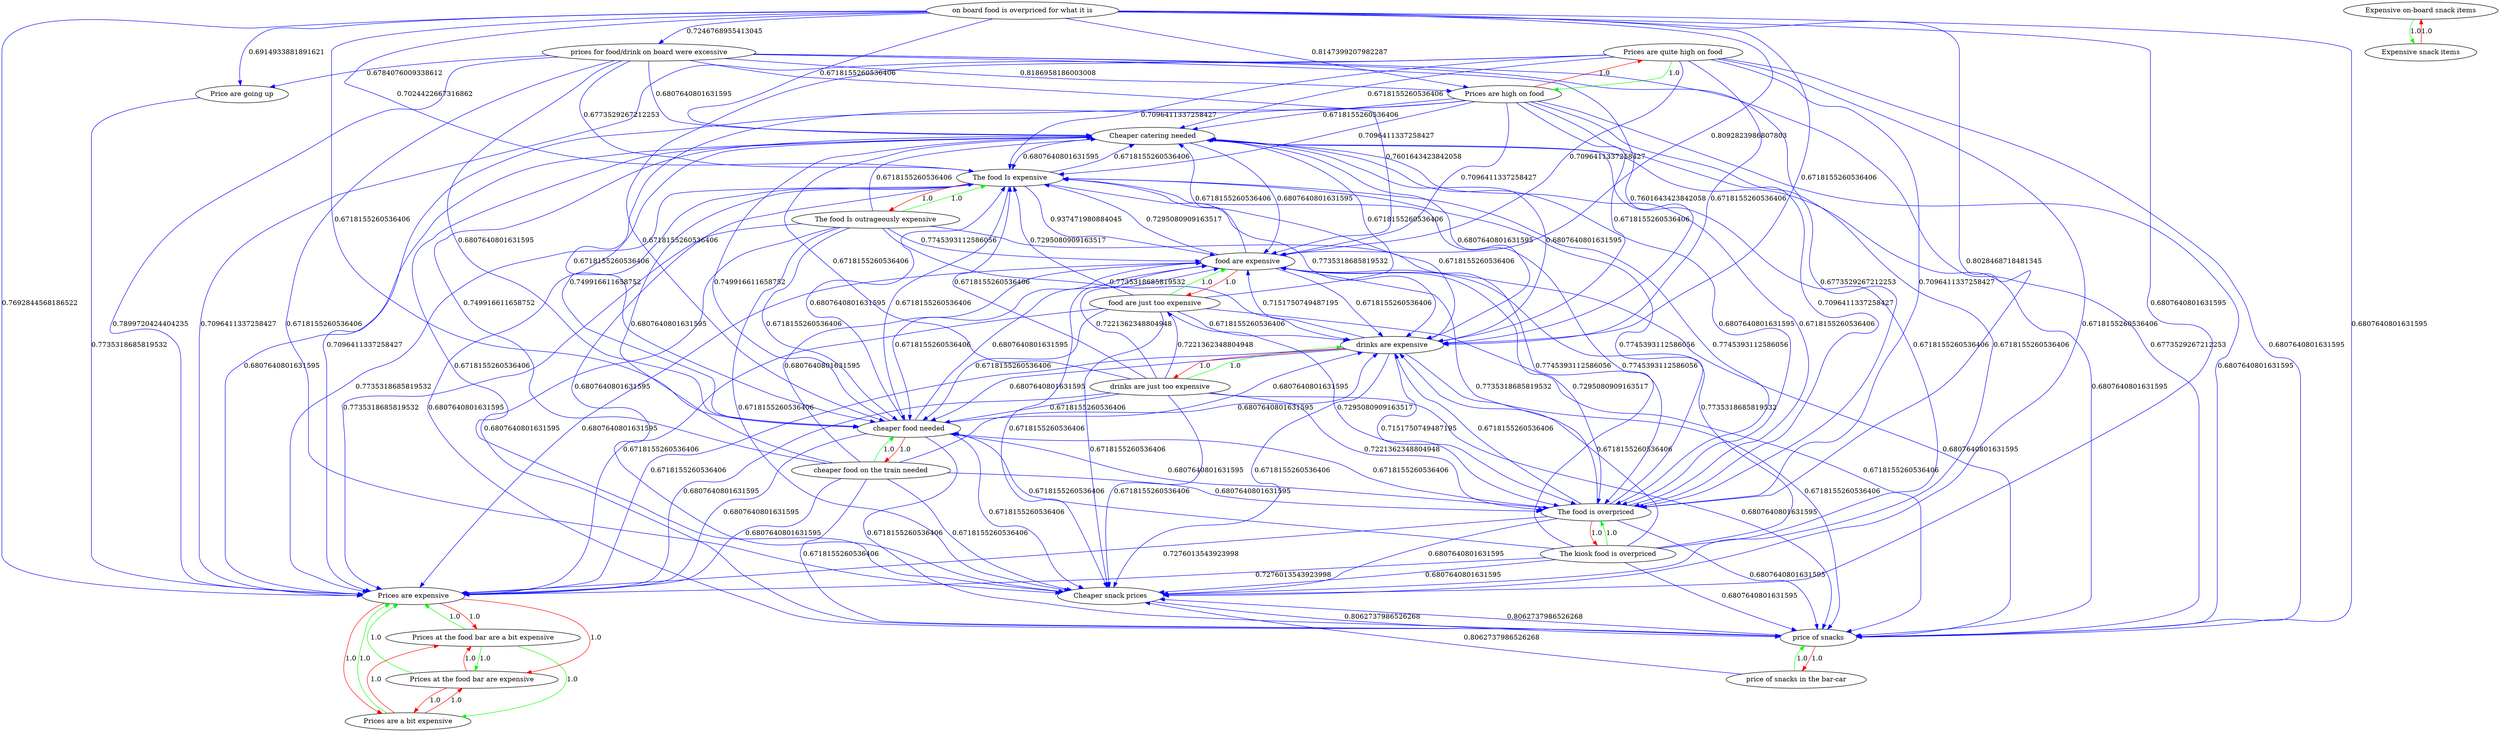 digraph rawGraph {
"Cheaper catering needed";"Cheaper snack prices";"Expensive on-board snack items";"Expensive snack items";"Price are going up";"Prices are quite high on food";"Prices are high on food";"Prices at the food bar are a bit expensive";"Prices at the food bar are expensive";"Prices are expensive";"Prices are a bit expensive";"The food Is outrageously expensive";"The food Is expensive";"The kiosk food is overpriced";"The food is overpriced";"cheaper food on the train needed";"cheaper food needed";"drinks are just too expensive";"drinks are expensive";"food are just too expensive";"food are expensive";"on board food is overpriced for what it is";"price of snacks in the bar-car";"price of snacks";"prices for food/drink on board were excessive";"Expensive on-board snack items" -> "Expensive snack items" [label=1.0] [color=green]
"Expensive snack items" -> "Expensive on-board snack items" [label=1.0] [color=red]
"Prices are quite high on food" -> "Prices are high on food" [label=1.0] [color=green]
"Prices are high on food" -> "Prices are quite high on food" [label=1.0] [color=red]
"Prices at the food bar are a bit expensive" -> "Prices at the food bar are expensive" [label=1.0] [color=green]
"Prices at the food bar are expensive" -> "Prices are expensive" [label=1.0] [color=green]
"Prices at the food bar are a bit expensive" -> "Prices are a bit expensive" [label=1.0] [color=green]
"Prices are a bit expensive" -> "Prices are expensive" [label=1.0] [color=green]
"Prices at the food bar are a bit expensive" -> "Prices are expensive" [label=1.0] [color=green]
"Prices at the food bar are expensive" -> "Prices at the food bar are a bit expensive" [label=1.0] [color=red]
"Prices at the food bar are expensive" -> "Prices are a bit expensive" [label=1.0] [color=red]
"Prices are expensive" -> "Prices at the food bar are a bit expensive" [label=1.0] [color=red]
"Prices are expensive" -> "Prices at the food bar are expensive" [label=1.0] [color=red]
"Prices are expensive" -> "Prices are a bit expensive" [label=1.0] [color=red]
"Prices are a bit expensive" -> "Prices at the food bar are a bit expensive" [label=1.0] [color=red]
"Prices are a bit expensive" -> "Prices at the food bar are expensive" [label=1.0] [color=red]
"Cheaper catering needed" -> "Prices are expensive" [label=0.6807640801631595] [color=blue]
"Prices are high on food" -> "Prices are expensive" [label=0.7096411337258427] [color=blue]
"Price are going up" -> "Prices are expensive" [label=0.7735318685819532] [color=blue]
"Prices are quite high on food" -> "Prices are expensive" [label=0.7096411337258427] [color=blue]
"The food Is outrageously expensive" -> "The food Is expensive" [label=1.0] [color=green]
"The food Is expensive" -> "The food Is outrageously expensive" [label=1.0] [color=red]
"The food Is expensive" -> "Prices are expensive" [label=0.7735318685819532] [color=blue]
"The kiosk food is overpriced" -> "The food is overpriced" [label=1.0] [color=green]
"The food is overpriced" -> "The kiosk food is overpriced" [label=1.0] [color=red]
"The food is overpriced" -> "The food Is expensive" [label=0.7745393112586056] [color=blue]
"The food Is expensive" -> "The food is overpriced" [label=0.7745393112586056] [color=blue]
"The food is overpriced" -> "Prices are expensive" [label=0.7276013543923998] [color=blue]
"The food is overpriced" -> "Cheaper snack prices" [label=0.6807640801631595] [color=blue]
"The kiosk food is overpriced" -> "The food Is expensive" [label=0.7745393112586056] [color=blue]
"The kiosk food is overpriced" -> "Prices are expensive" [label=0.7276013543923998] [color=blue]
"cheaper food on the train needed" -> "cheaper food needed" [label=1.0] [color=green]
"cheaper food needed" -> "cheaper food on the train needed" [label=1.0] [color=red]
"Cheaper catering needed" -> "cheaper food needed" [label=0.749916611658752] [color=blue]
"cheaper food needed" -> "Cheaper catering needed" [label=0.749916611658752] [color=blue]
"cheaper food needed" -> "Prices are expensive" [label=0.6807640801631595] [color=blue]
"cheaper food on the train needed" -> "Cheaper catering needed" [label=0.749916611658752] [color=blue]
"drinks are just too expensive" -> "drinks are expensive" [label=1.0] [color=green]
"drinks are expensive" -> "drinks are just too expensive" [label=1.0] [color=red]
"drinks are expensive" -> "The food Is expensive" [label=0.6718155260536406] [color=blue]
"The food Is expensive" -> "drinks are expensive" [label=0.7735318685819532] [color=blue]
"Cheaper catering needed" -> "drinks are expensive" [label=0.6807640801631595] [color=blue]
"drinks are expensive" -> "cheaper food needed" [label=0.6807640801631595] [color=blue]
"cheaper food needed" -> "drinks are expensive" [label=0.6807640801631595] [color=blue]
"food are just too expensive" -> "food are expensive" [label=1.0] [color=green]
"food are expensive" -> "food are just too expensive" [label=1.0] [color=red]
"The food is overpriced" -> "food are expensive" [label=0.7735318685819532] [color=blue]
"food are expensive" -> "The food Is expensive" [label=0.7295080909163517] [color=blue]
"The food Is expensive" -> "food are expensive" [label=0.937471980884045] [color=blue]
"Cheaper catering needed" -> "food are expensive" [label=0.6807640801631595] [color=blue]
"Prices are high on food" -> "food are expensive" [label=0.7096411337258427] [color=blue]
"drinks are expensive" -> "food are expensive" [label=0.7151750749487195] [color=blue]
"drinks are just too expensive" -> "food are just too expensive" [label=0.7221362348804948] [color=blue]
"food are expensive" -> "The food is overpriced" [label=0.7295080909163517] [color=blue]
"on board food is overpriced for what it is" -> "The food is overpriced" [label=0.8028468718481345] [color=blue]
"on board food is overpriced for what it is" -> "food are expensive" [label=0.8092823986807803] [color=blue]
"on board food is overpriced for what it is" -> "The food Is expensive" [label=0.7024422667316862] [color=blue]
"on board food is overpriced for what it is" -> "Prices are expensive" [label=0.7692844568186522] [color=blue]
"on board food is overpriced for what it is" -> "Prices are high on food" [label=0.8147399207982287] [color=blue]
"on board food is overpriced for what it is" -> "Price are going up" [label=0.6914933881891621] [color=blue]
"on board food is overpriced for what it is" -> "Cheaper snack prices" [label=0.6807640801631595] [color=blue]
"price of snacks in the bar-car" -> "price of snacks" [label=1.0] [color=green]
"price of snacks" -> "price of snacks in the bar-car" [label=1.0] [color=red]
"The food is overpriced" -> "price of snacks" [label=0.6807640801631595] [color=blue]
"on board food is overpriced for what it is" -> "price of snacks" [label=0.6807640801631595] [color=blue]
"price of snacks" -> "Cheaper snack prices" [label=0.8062737986526268] [color=blue]
"Cheaper snack prices" -> "price of snacks" [label=0.8062737986526268] [color=blue]
"price of snacks in the bar-car" -> "Cheaper snack prices" [label=0.8062737986526268] [color=blue]
"prices for food/drink on board were excessive" -> "The food is overpriced" [label=0.6773529267212253] [color=blue]
"on board food is overpriced for what it is" -> "prices for food/drink on board were excessive" [label=0.7246768955413045] [color=blue]
"prices for food/drink on board were excessive" -> "Prices are high on food" [label=0.8186958186003008] [color=blue]
"prices for food/drink on board were excessive" -> "The food Is expensive" [label=0.6773529267212253] [color=blue]
"prices for food/drink on board were excessive" -> "food are expensive" [label=0.7601643423842058] [color=blue]
"prices for food/drink on board were excessive" -> "Prices are expensive" [label=0.7899720424404235] [color=blue]
"prices for food/drink on board were excessive" -> "cheaper food needed" [label=0.6807640801631595] [color=blue]
"prices for food/drink on board were excessive" -> "Price are going up" [label=0.6784076009338612] [color=blue]
"prices for food/drink on board were excessive" -> "drinks are expensive" [label=0.7601643423842058] [color=blue]
"Cheaper catering needed" -> "The food is overpriced" [label=0.6807640801631595] [color=blue]
"Cheaper catering needed" -> "The food Is expensive" [label=0.6807640801631595] [color=blue]
"Prices are quite high on food" -> "food are expensive" [label=0.7096411337258427] [color=blue]
"Prices are high on food" -> "The food is overpriced" [label=0.7096411337258427] [color=blue]
"Prices are high on food" -> "The food Is expensive" [label=0.7096411337258427] [color=blue]
"The food Is outrageously expensive" -> "The food is overpriced" [label=0.7745393112586056] [color=blue]
"The food Is outrageously expensive" -> "food are expensive" [label=0.7745393112586056] [color=blue]
"The food Is outrageously expensive" -> "Prices are expensive" [label=0.7735318685819532] [color=blue]
"The food Is outrageously expensive" -> "drinks are expensive" [label=0.7735318685819532] [color=blue]
"The food Is expensive" -> "price of snacks" [label=0.6807640801631595] [color=blue]
"The food Is expensive" -> "cheaper food needed" [label=0.6718155260536406] [color=blue]
"The food Is expensive" -> "Cheaper snack prices" [label=0.6807640801631595] [color=blue]
"The kiosk food is overpriced" -> "food are expensive" [label=0.7735318685819532] [color=blue]
"The kiosk food is overpriced" -> "price of snacks" [label=0.6807640801631595] [color=blue]
"The kiosk food is overpriced" -> "cheaper food needed" [label=0.6718155260536406] [color=blue]
"The kiosk food is overpriced" -> "Cheaper snack prices" [label=0.6807640801631595] [color=blue]
"The kiosk food is overpriced" -> "drinks are expensive" [label=0.6718155260536406] [color=blue]
"The food is overpriced" -> "cheaper food needed" [label=0.6718155260536406] [color=blue]
"The food is overpriced" -> "drinks are expensive" [label=0.6718155260536406] [color=blue]
"cheaper food on the train needed" -> "The food is overpriced" [label=0.6807640801631595] [color=blue]
"cheaper food on the train needed" -> "food are expensive" [label=0.6807640801631595] [color=blue]
"cheaper food on the train needed" -> "The food Is expensive" [label=0.6807640801631595] [color=blue]
"cheaper food on the train needed" -> "Prices are expensive" [label=0.6807640801631595] [color=blue]
"cheaper food on the train needed" -> "drinks are expensive" [label=0.6807640801631595] [color=blue]
"cheaper food needed" -> "The food is overpriced" [label=0.6807640801631595] [color=blue]
"cheaper food needed" -> "food are expensive" [label=0.6807640801631595] [color=blue]
"cheaper food needed" -> "The food Is expensive" [label=0.6807640801631595] [color=blue]
"drinks are just too expensive" -> "The food Is expensive" [label=0.6718155260536406] [color=blue]
"drinks are just too expensive" -> "food are expensive" [label=0.7221362348804948] [color=blue]
"drinks are just too expensive" -> "cheaper food needed" [label=0.6718155260536406] [color=blue]
"drinks are expensive" -> "The food is overpriced" [label=0.7151750749487195] [color=blue]
"drinks are expensive" -> "Cheaper catering needed" [label=0.6807640801631595] [color=blue]
"drinks are expensive" -> "price of snacks" [label=0.6718155260536406] [color=blue]
"drinks are expensive" -> "Prices are expensive" [label=0.6718155260536406] [color=blue]
"drinks are expensive" -> "Cheaper snack prices" [label=0.6718155260536406] [color=blue]
"food are just too expensive" -> "The food is overpriced" [label=0.7295080909163517] [color=blue]
"food are just too expensive" -> "The food Is expensive" [label=0.7295080909163517] [color=blue]
"food are expensive" -> "price of snacks" [label=0.6807640801631595] [color=blue]
"food are expensive" -> "Prices are expensive" [label=0.6807640801631595] [color=blue]
"food are expensive" -> "cheaper food needed" [label=0.6718155260536406] [color=blue]
"food are expensive" -> "Cheaper snack prices" [label=0.6718155260536406] [color=blue]
"food are expensive" -> "drinks are expensive" [label=0.6718155260536406] [color=blue]
"on board food is overpriced for what it is" -> "cheaper food needed" [label=0.6718155260536406] [color=blue]
"on board food is overpriced for what it is" -> "drinks are expensive" [label=0.6718155260536406] [color=blue]
"prices for food/drink on board were excessive" -> "Cheaper catering needed" [label=0.6807640801631595] [color=blue]
"prices for food/drink on board were excessive" -> "price of snacks" [label=0.6773529267212253] [color=blue]
"prices for food/drink on board were excessive" -> "Cheaper snack prices" [label=0.6718155260536406] [color=blue]
"Cheaper catering needed" -> "price of snacks" [label=0.6807640801631595] [color=blue]
"Cheaper catering needed" -> "Cheaper snack prices" [label=0.6718155260536406] [color=blue]
"Prices are quite high on food" -> "The food is overpriced" [label=0.7096411337258427] [color=blue]
"Prices are quite high on food" -> "The food Is expensive" [label=0.7096411337258427] [color=blue]
"Prices are quite high on food" -> "price of snacks" [label=0.6807640801631595] [color=blue]
"Prices are quite high on food" -> "cheaper food needed" [label=0.6718155260536406] [color=blue]
"Prices are quite high on food" -> "Cheaper snack prices" [label=0.6718155260536406] [color=blue]
"Prices are quite high on food" -> "drinks are expensive" [label=0.6718155260536406] [color=blue]
"Prices are high on food" -> "price of snacks" [label=0.6807640801631595] [color=blue]
"Prices are high on food" -> "cheaper food needed" [label=0.6718155260536406] [color=blue]
"Prices are high on food" -> "Cheaper snack prices" [label=0.6718155260536406] [color=blue]
"Prices are high on food" -> "drinks are expensive" [label=0.6718155260536406] [color=blue]
"The food Is outrageously expensive" -> "Cheaper catering needed" [label=0.6718155260536406] [color=blue]
"The food Is outrageously expensive" -> "price of snacks" [label=0.6807640801631595] [color=blue]
"The food Is outrageously expensive" -> "cheaper food needed" [label=0.6718155260536406] [color=blue]
"The food Is outrageously expensive" -> "Cheaper snack prices" [label=0.6718155260536406] [color=blue]
"The food Is expensive" -> "Cheaper catering needed" [label=0.6718155260536406] [color=blue]
"The kiosk food is overpriced" -> "Cheaper catering needed" [label=0.6718155260536406] [color=blue]
"The food is overpriced" -> "Cheaper catering needed" [label=0.6718155260536406] [color=blue]
"cheaper food on the train needed" -> "price of snacks" [label=0.6718155260536406] [color=blue]
"cheaper food on the train needed" -> "Cheaper snack prices" [label=0.6718155260536406] [color=blue]
"cheaper food needed" -> "price of snacks" [label=0.6718155260536406] [color=blue]
"cheaper food needed" -> "Cheaper snack prices" [label=0.6718155260536406] [color=blue]
"drinks are just too expensive" -> "The food is overpriced" [label=0.7221362348804948] [color=blue]
"drinks are just too expensive" -> "Cheaper catering needed" [label=0.6718155260536406] [color=blue]
"drinks are just too expensive" -> "price of snacks" [label=0.6807640801631595] [color=blue]
"drinks are just too expensive" -> "Prices are expensive" [label=0.6807640801631595] [color=blue]
"drinks are just too expensive" -> "Cheaper snack prices" [label=0.6718155260536406] [color=blue]
"food are just too expensive" -> "Cheaper catering needed" [label=0.6718155260536406] [color=blue]
"food are just too expensive" -> "price of snacks" [label=0.6718155260536406] [color=blue]
"food are just too expensive" -> "Prices are expensive" [label=0.6718155260536406] [color=blue]
"food are just too expensive" -> "cheaper food needed" [label=0.6718155260536406] [color=blue]
"food are just too expensive" -> "Cheaper snack prices" [label=0.6718155260536406] [color=blue]
"food are just too expensive" -> "drinks are expensive" [label=0.6718155260536406] [color=blue]
"food are expensive" -> "Cheaper catering needed" [label=0.6718155260536406] [color=blue]
"on board food is overpriced for what it is" -> "Cheaper catering needed" [label=0.6718155260536406] [color=blue]
"Prices are quite high on food" -> "Cheaper catering needed" [label=0.6718155260536406] [color=blue]
"Prices are high on food" -> "Cheaper catering needed" [label=0.6718155260536406] [color=blue]
}